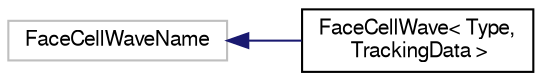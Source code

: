 digraph "Graphical Class Hierarchy"
{
  bgcolor="transparent";
  edge [fontname="FreeSans",fontsize="10",labelfontname="FreeSans",labelfontsize="10"];
  node [fontname="FreeSans",fontsize="10",shape=record];
  rankdir="LR";
  Node1 [label="FaceCellWaveName",height=0.2,width=0.4,color="grey75"];
  Node1 -> Node2 [dir="back",color="midnightblue",fontsize="10",style="solid",fontname="FreeSans"];
  Node2 [label="FaceCellWave\< Type,\l TrackingData \>",height=0.2,width=0.4,color="black",URL="$a00698.html",tooltip="Wave propagation of information through grid. Every iteration information goes through one layer of c..."];
}
